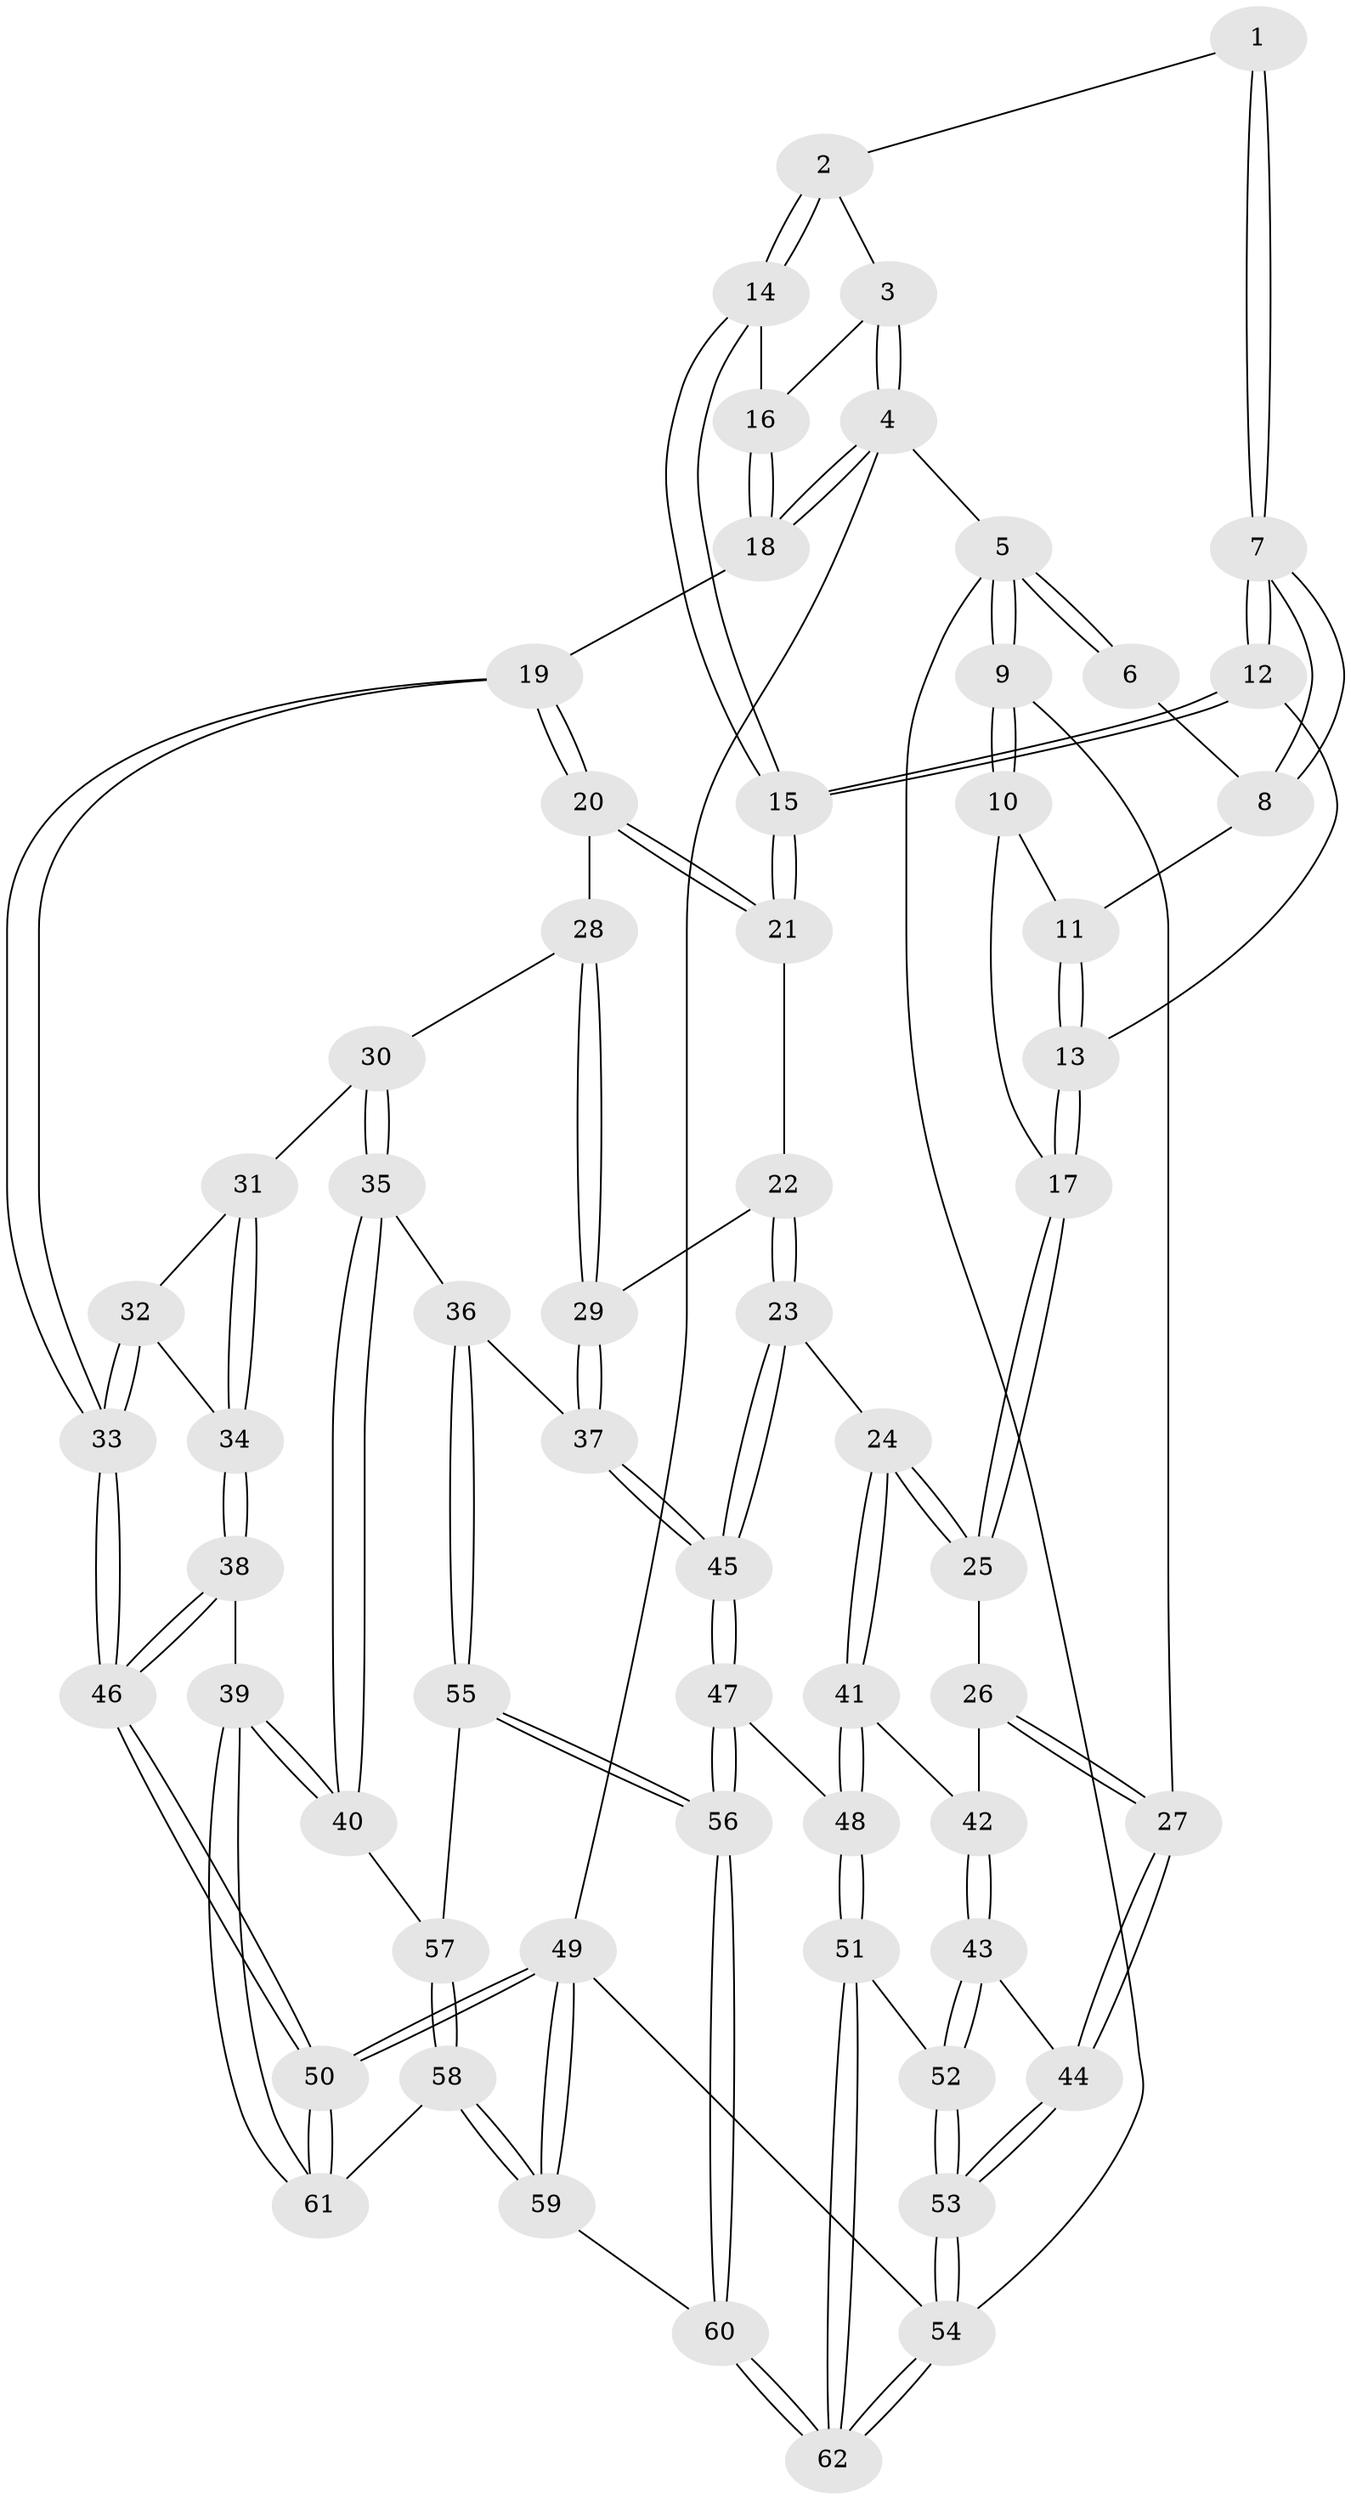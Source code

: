 // Generated by graph-tools (version 1.1) at 2025/03/03/09/25 03:03:13]
// undirected, 62 vertices, 152 edges
graph export_dot {
graph [start="1"]
  node [color=gray90,style=filled];
  1 [pos="+0.5811651231379799+0"];
  2 [pos="+0.7061258234034484+0"];
  3 [pos="+0.7821968087028015+0"];
  4 [pos="+1+0"];
  5 [pos="+0+0"];
  6 [pos="+0.3236996196491113+0"];
  7 [pos="+0.4458597224067848+0.18280043481863031"];
  8 [pos="+0.27888363463000726+0.0349875366607706"];
  9 [pos="+0+0.29809868117282984"];
  10 [pos="+0.1977177919270122+0.14854130690894607"];
  11 [pos="+0.2771488531909946+0.040202729897639636"];
  12 [pos="+0.4247296824415202+0.2970756122404078"];
  13 [pos="+0.40682429751861715+0.30464058723304177"];
  14 [pos="+0.7025213219218641+0.21914316924930294"];
  15 [pos="+0.6707536141087983+0.3096301808196375"];
  16 [pos="+1+0.25625943020809844"];
  17 [pos="+0.3466370646285233+0.3566824999181408"];
  18 [pos="+1+0.38946638617592894"];
  19 [pos="+1+0.3954001399226592"];
  20 [pos="+0.7150331781261609+0.4234099347970921"];
  21 [pos="+0.7034695521100023+0.4090259863551402"];
  22 [pos="+0.510658541939433+0.5014807104985776"];
  23 [pos="+0.3770974822665501+0.5469587958029966"];
  24 [pos="+0.3437144325652644+0.5257836086530493"];
  25 [pos="+0.29679945761487536+0.4440190988225762"];
  26 [pos="+0+0.41939130230381133"];
  27 [pos="+0+0.405360312240372"];
  28 [pos="+0.7172215072645803+0.44615577850402194"];
  29 [pos="+0.6037002049345541+0.6245364865225498"];
  30 [pos="+0.7781661578466958+0.5623634404984382"];
  31 [pos="+0.7846357575130207+0.5655799593457823"];
  32 [pos="+1+0.48465657165780296"];
  33 [pos="+1+0.4068525949650584"];
  34 [pos="+0.8786444926257222+0.6251850445842828"];
  35 [pos="+0.7400248003770173+0.6822912157900707"];
  36 [pos="+0.617530145456052+0.6815854281893488"];
  37 [pos="+0.5902256330783464+0.652072859507403"];
  38 [pos="+0.9094941907857866+0.7358323364461474"];
  39 [pos="+0.8388171054351726+0.7811327049304361"];
  40 [pos="+0.7574580337398187+0.722568231480507"];
  41 [pos="+0.25452601749574594+0.6546192136392185"];
  42 [pos="+0.1908695149878654+0.652194834409216"];
  43 [pos="+0.08061400306219017+0.6955988628166159"];
  44 [pos="+0+0.5392055307145336"];
  45 [pos="+0.4509910397252079+0.6637184787140339"];
  46 [pos="+1+0.7901185364950173"];
  47 [pos="+0.43910492367474724+0.7505012573881811"];
  48 [pos="+0.23815715323137715+0.7823830290772337"];
  49 [pos="+1+1"];
  50 [pos="+1+0.9880602760791386"];
  51 [pos="+0.21029173042454416+0.8165263407578585"];
  52 [pos="+0.1582002429700609+0.8133443626780154"];
  53 [pos="+0+1"];
  54 [pos="+0+1"];
  55 [pos="+0.6227251537390557+0.7336576688010438"];
  56 [pos="+0.4702359714875259+0.8357191170802903"];
  57 [pos="+0.6599948696877694+0.7978634402318672"];
  58 [pos="+0.6465139371859134+1"];
  59 [pos="+0.5839807153423184+1"];
  60 [pos="+0.5169841383545581+1"];
  61 [pos="+0.8034734903875288+0.9075339732726545"];
  62 [pos="+0.4217692287310928+1"];
  1 -- 2;
  1 -- 7;
  1 -- 7;
  2 -- 3;
  2 -- 14;
  2 -- 14;
  3 -- 4;
  3 -- 4;
  3 -- 16;
  4 -- 5;
  4 -- 18;
  4 -- 18;
  4 -- 49;
  5 -- 6;
  5 -- 6;
  5 -- 9;
  5 -- 9;
  5 -- 54;
  6 -- 8;
  7 -- 8;
  7 -- 8;
  7 -- 12;
  7 -- 12;
  8 -- 11;
  9 -- 10;
  9 -- 10;
  9 -- 27;
  10 -- 11;
  10 -- 17;
  11 -- 13;
  11 -- 13;
  12 -- 13;
  12 -- 15;
  12 -- 15;
  13 -- 17;
  13 -- 17;
  14 -- 15;
  14 -- 15;
  14 -- 16;
  15 -- 21;
  15 -- 21;
  16 -- 18;
  16 -- 18;
  17 -- 25;
  17 -- 25;
  18 -- 19;
  19 -- 20;
  19 -- 20;
  19 -- 33;
  19 -- 33;
  20 -- 21;
  20 -- 21;
  20 -- 28;
  21 -- 22;
  22 -- 23;
  22 -- 23;
  22 -- 29;
  23 -- 24;
  23 -- 45;
  23 -- 45;
  24 -- 25;
  24 -- 25;
  24 -- 41;
  24 -- 41;
  25 -- 26;
  26 -- 27;
  26 -- 27;
  26 -- 42;
  27 -- 44;
  27 -- 44;
  28 -- 29;
  28 -- 29;
  28 -- 30;
  29 -- 37;
  29 -- 37;
  30 -- 31;
  30 -- 35;
  30 -- 35;
  31 -- 32;
  31 -- 34;
  31 -- 34;
  32 -- 33;
  32 -- 33;
  32 -- 34;
  33 -- 46;
  33 -- 46;
  34 -- 38;
  34 -- 38;
  35 -- 36;
  35 -- 40;
  35 -- 40;
  36 -- 37;
  36 -- 55;
  36 -- 55;
  37 -- 45;
  37 -- 45;
  38 -- 39;
  38 -- 46;
  38 -- 46;
  39 -- 40;
  39 -- 40;
  39 -- 61;
  39 -- 61;
  40 -- 57;
  41 -- 42;
  41 -- 48;
  41 -- 48;
  42 -- 43;
  42 -- 43;
  43 -- 44;
  43 -- 52;
  43 -- 52;
  44 -- 53;
  44 -- 53;
  45 -- 47;
  45 -- 47;
  46 -- 50;
  46 -- 50;
  47 -- 48;
  47 -- 56;
  47 -- 56;
  48 -- 51;
  48 -- 51;
  49 -- 50;
  49 -- 50;
  49 -- 59;
  49 -- 59;
  49 -- 54;
  50 -- 61;
  50 -- 61;
  51 -- 52;
  51 -- 62;
  51 -- 62;
  52 -- 53;
  52 -- 53;
  53 -- 54;
  53 -- 54;
  54 -- 62;
  54 -- 62;
  55 -- 56;
  55 -- 56;
  55 -- 57;
  56 -- 60;
  56 -- 60;
  57 -- 58;
  57 -- 58;
  58 -- 59;
  58 -- 59;
  58 -- 61;
  59 -- 60;
  60 -- 62;
  60 -- 62;
}
